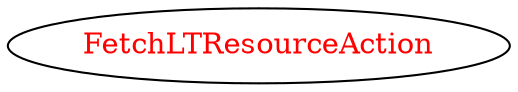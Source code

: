 digraph dependencyGraph {
 concentrate=true;
 ranksep="2.0";
 rankdir="LR"; 
 splines="ortho";
"FetchLTResourceAction" [fontcolor="red"];
}